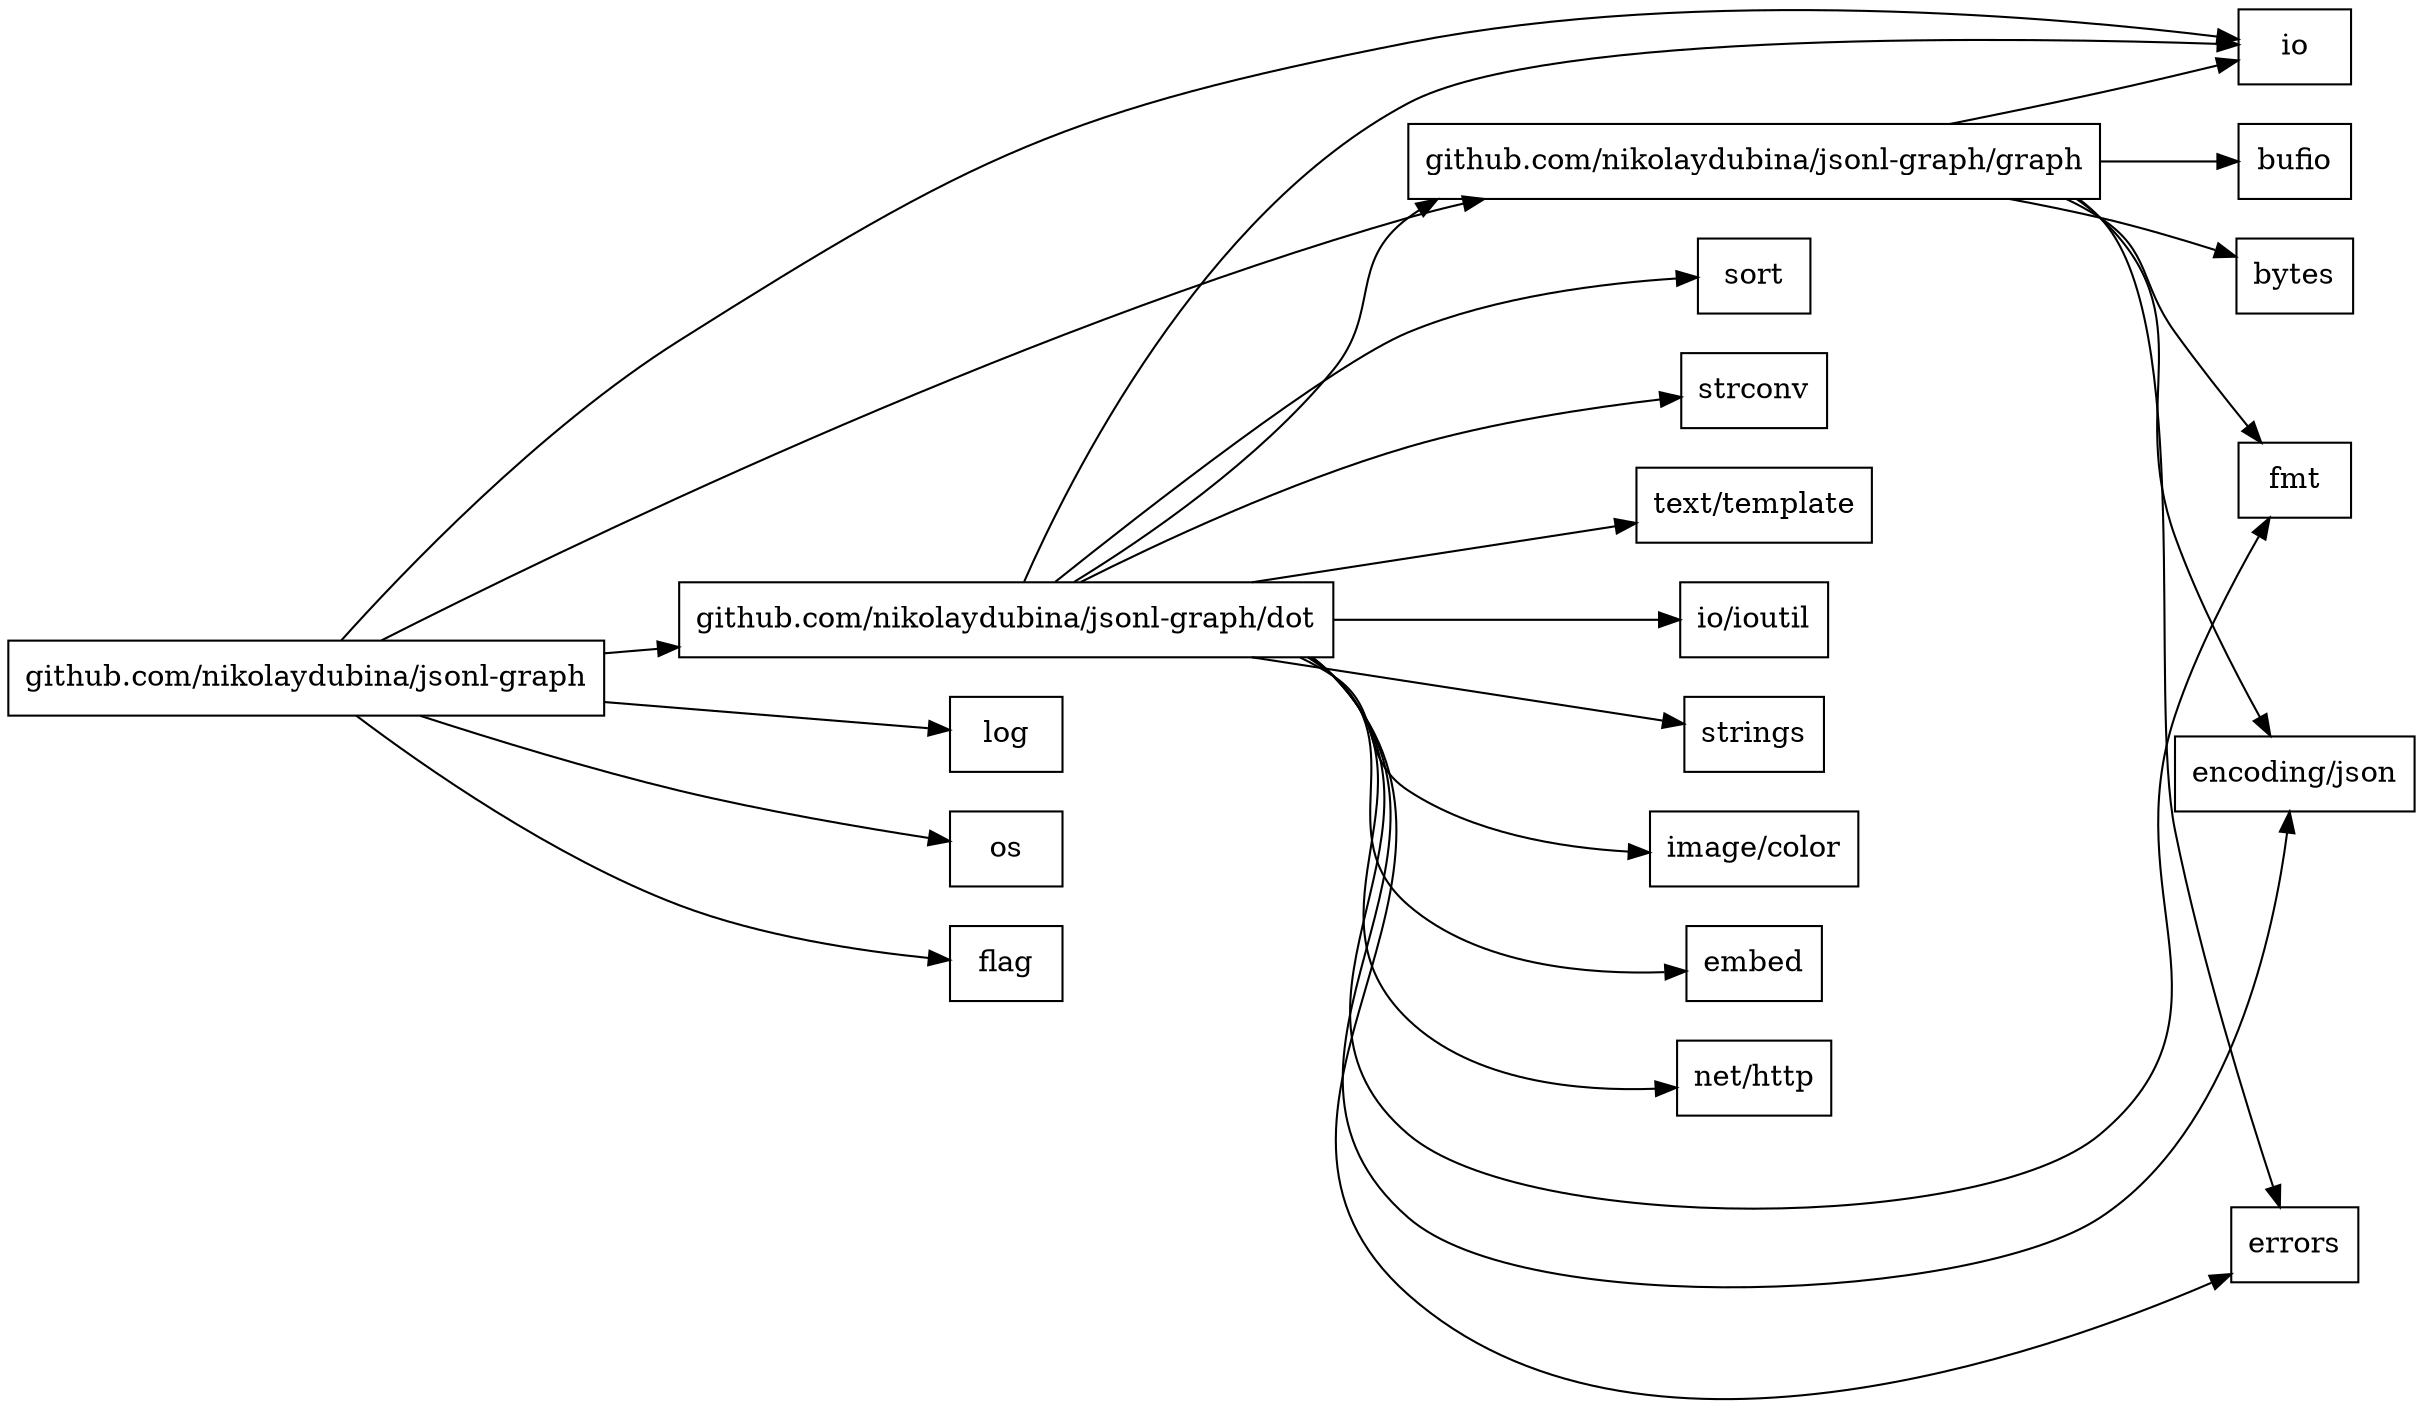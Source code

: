 digraph G {
rankdir=LR
"strings"
[
shape=record
label="{ strings }"
]

"github.com/nikolaydubina/jsonl-graph"
[
shape=record
label="{ github.com/nikolaydubina/jsonl-graph }"
]

"bufio"
[
shape=record
label="{ bufio }"
]

"image/color"
[
shape=record
label="{ image/color }"
]

"fmt"
[
shape=record
label="{ fmt }"
]

"sort"
[
shape=record
label="{ sort }"
]

"strconv"
[
shape=record
label="{ strconv }"
]

"log"
[
shape=record
label="{ log }"
]

"github.com/nikolaydubina/jsonl-graph/graph"
[
shape=record
label="{ github.com/nikolaydubina/jsonl-graph/graph }"
]

"bytes"
[
shape=record
label="{ bytes }"
]

"text/template"
[
shape=record
label="{ text/template }"
]

"os"
[
shape=record
label="{ os }"
]

"github.com/nikolaydubina/jsonl-graph/dot"
[
shape=record
label="{ github.com/nikolaydubina/jsonl-graph/dot }"
]

"io/ioutil"
[
shape=record
label="{ io/ioutil }"
]

"io"
[
shape=record
label="{ io }"
]

"embed"
[
shape=record
label="{ embed }"
]

"net/http"
[
shape=record
label="{ net/http }"
]

"flag"
[
shape=record
label="{ flag }"
]

"encoding/json"
[
shape=record
label="{ encoding/json }"
]

"errors"
[
shape=record
label="{ errors }"
]

"github.com/nikolaydubina/jsonl-graph/dot" -> "fmt"
"github.com/nikolaydubina/jsonl-graph/dot" -> "sort"
"github.com/nikolaydubina/jsonl-graph/dot" -> "strings"
"github.com/nikolaydubina/jsonl-graph" -> "log"
"github.com/nikolaydubina/jsonl-graph/graph" -> "io"
"github.com/nikolaydubina/jsonl-graph/dot" -> "embed"
"github.com/nikolaydubina/jsonl-graph/graph" -> "fmt"
"github.com/nikolaydubina/jsonl-graph/dot" -> "encoding/json"
"github.com/nikolaydubina/jsonl-graph/dot" -> "github.com/nikolaydubina/jsonl-graph/graph"
"github.com/nikolaydubina/jsonl-graph/dot" -> "io/ioutil"
"github.com/nikolaydubina/jsonl-graph/dot" -> "strconv"
"github.com/nikolaydubina/jsonl-graph" -> "flag"
"github.com/nikolaydubina/jsonl-graph/graph" -> "bufio"
"github.com/nikolaydubina/jsonl-graph/graph" -> "errors"
"github.com/nikolaydubina/jsonl-graph" -> "github.com/nikolaydubina/jsonl-graph/dot"
"github.com/nikolaydubina/jsonl-graph" -> "os"
"github.com/nikolaydubina/jsonl-graph/dot" -> "text/template"
"github.com/nikolaydubina/jsonl-graph" -> "github.com/nikolaydubina/jsonl-graph/graph"
"github.com/nikolaydubina/jsonl-graph/graph" -> "bytes"
"github.com/nikolaydubina/jsonl-graph/dot" -> "image/color"
"github.com/nikolaydubina/jsonl-graph/dot" -> "io"
"github.com/nikolaydubina/jsonl-graph/dot" -> "net/http"
"github.com/nikolaydubina/jsonl-graph" -> "io"
"github.com/nikolaydubina/jsonl-graph/graph" -> "encoding/json"
"github.com/nikolaydubina/jsonl-graph/dot" -> "errors"
}

